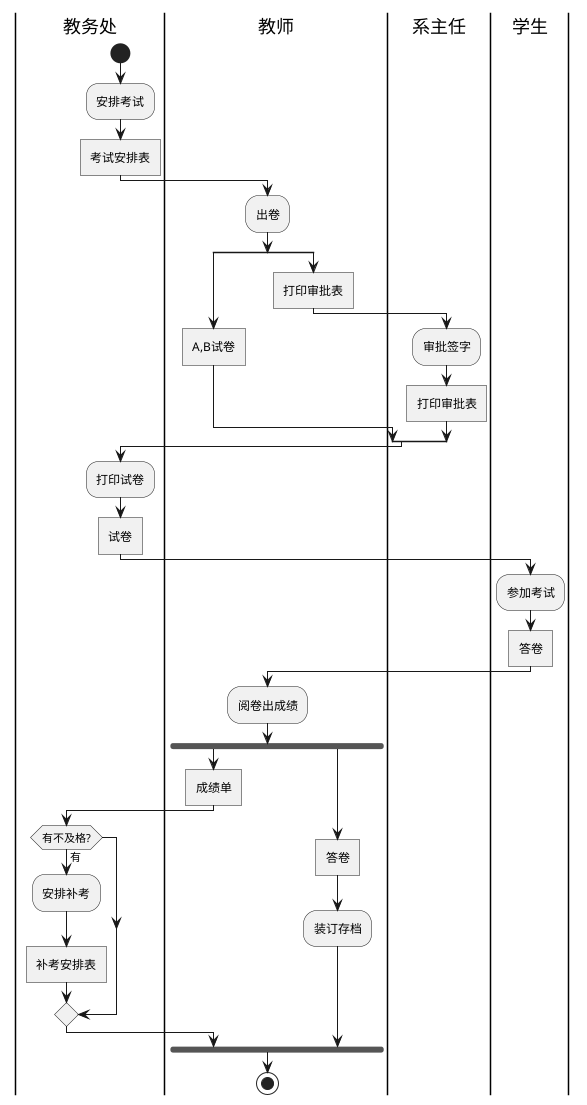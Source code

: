 @startuml
|教务处|
start
:安排考试;
:考试安排表]
|教师|
:出卷;
split
:A,B试卷]
split again
:打印审批表]
|系主任|
:审批签字;
:打印审批表]
endsplit
|教务处|
:打印试卷;
:试卷]
|学生|
:参加考试;
:答卷]
|教师|
:阅卷出成绩;
fork
:成绩单]
|教务处|
if (有不及格?) then(有)
:安排补考;
:补考安排表]
endif
fork again
|教师|
:答卷]
:装订存档;
endfork
stop
@enduml